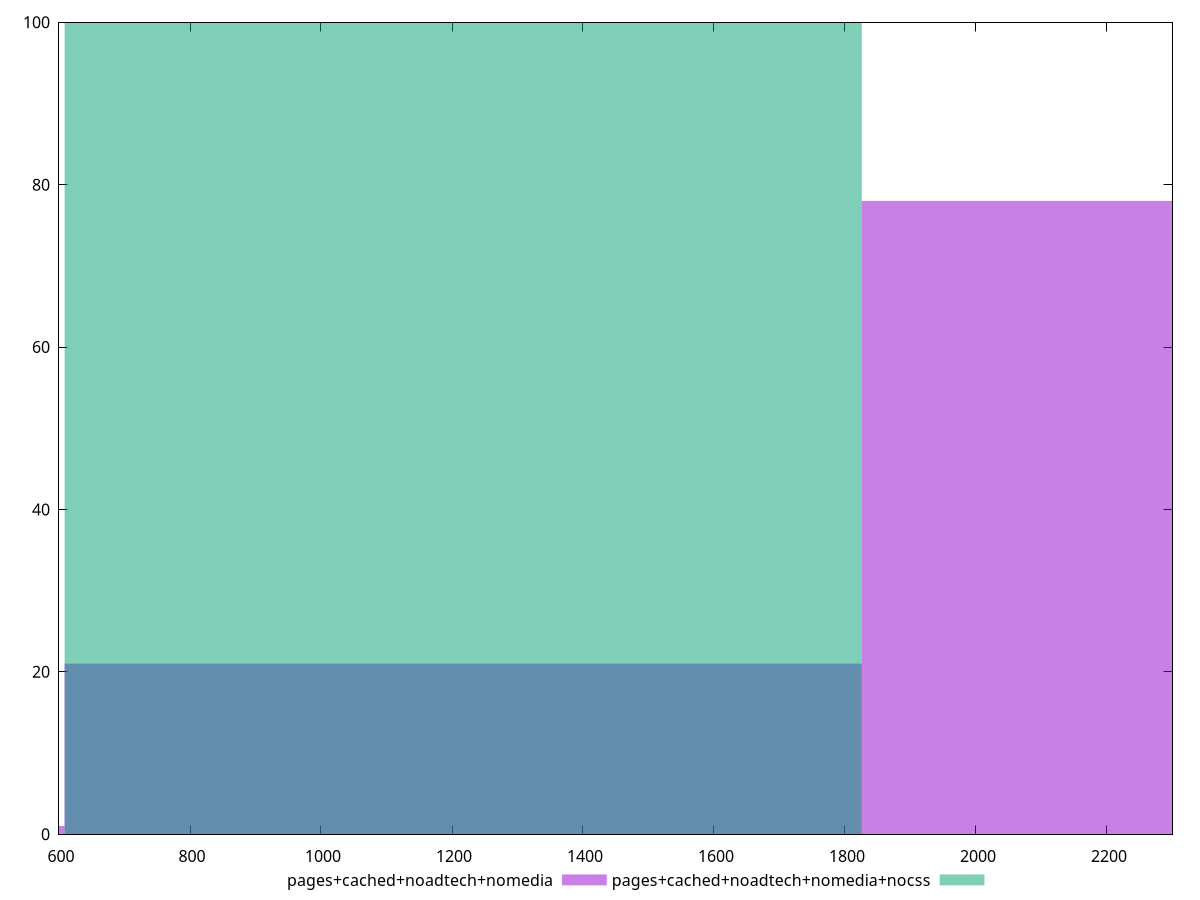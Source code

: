 reset

$pagesCachedNoadtechNomedia <<EOF
2434.207154914439 78
1217.1035774572194 21
0 1
EOF

$pagesCachedNoadtechNomediaNocss <<EOF
1217.1035774572194 100
EOF

set key outside below
set boxwidth 1217.1035774572194
set xrange [600:2300]
set yrange [0:100]
set trange [0:100]
set style fill transparent solid 0.5 noborder
set terminal svg size 640, 500 enhanced background rgb 'white'
set output "report_00013_2021-02-09T12-04-24.940Z/unused-javascript/comparison/histogram/3_vs_4.svg"

plot $pagesCachedNoadtechNomedia title "pages+cached+noadtech+nomedia" with boxes, \
     $pagesCachedNoadtechNomediaNocss title "pages+cached+noadtech+nomedia+nocss" with boxes

reset
